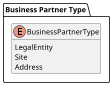 @startuml business-partner-type

skinparam dpi 50

package "Business Partner Type" {

  enum BusinessPartnerType {
    LegalEntity
    Site
    Address
  }
}

hide methods
@enduml
